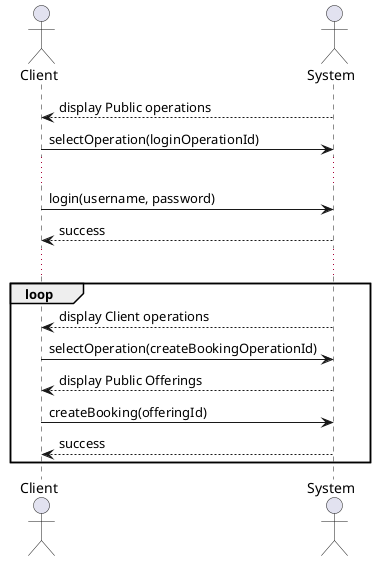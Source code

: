 @startuml SSD-Success: Create Booking

actor Client
actor System

' TODO: Either add a note saying that the selectOperation() functions don't exists (they're just scanner inputs), or redo the diagram (Specifically the Terminal parts.)

Client <-- System: display Public operations
Client -> System: selectOperation(loginOperationId)
...
Client -> System: login(username, password)
Client <-- System: success
...
loop
Client <-- System: display Client operations
Client -> System: selectOperation(createBookingOperationId)
Client <-- System: display Public Offerings
Client -> System: createBooking(offeringId)
Client <-- System: success
end

@enduml